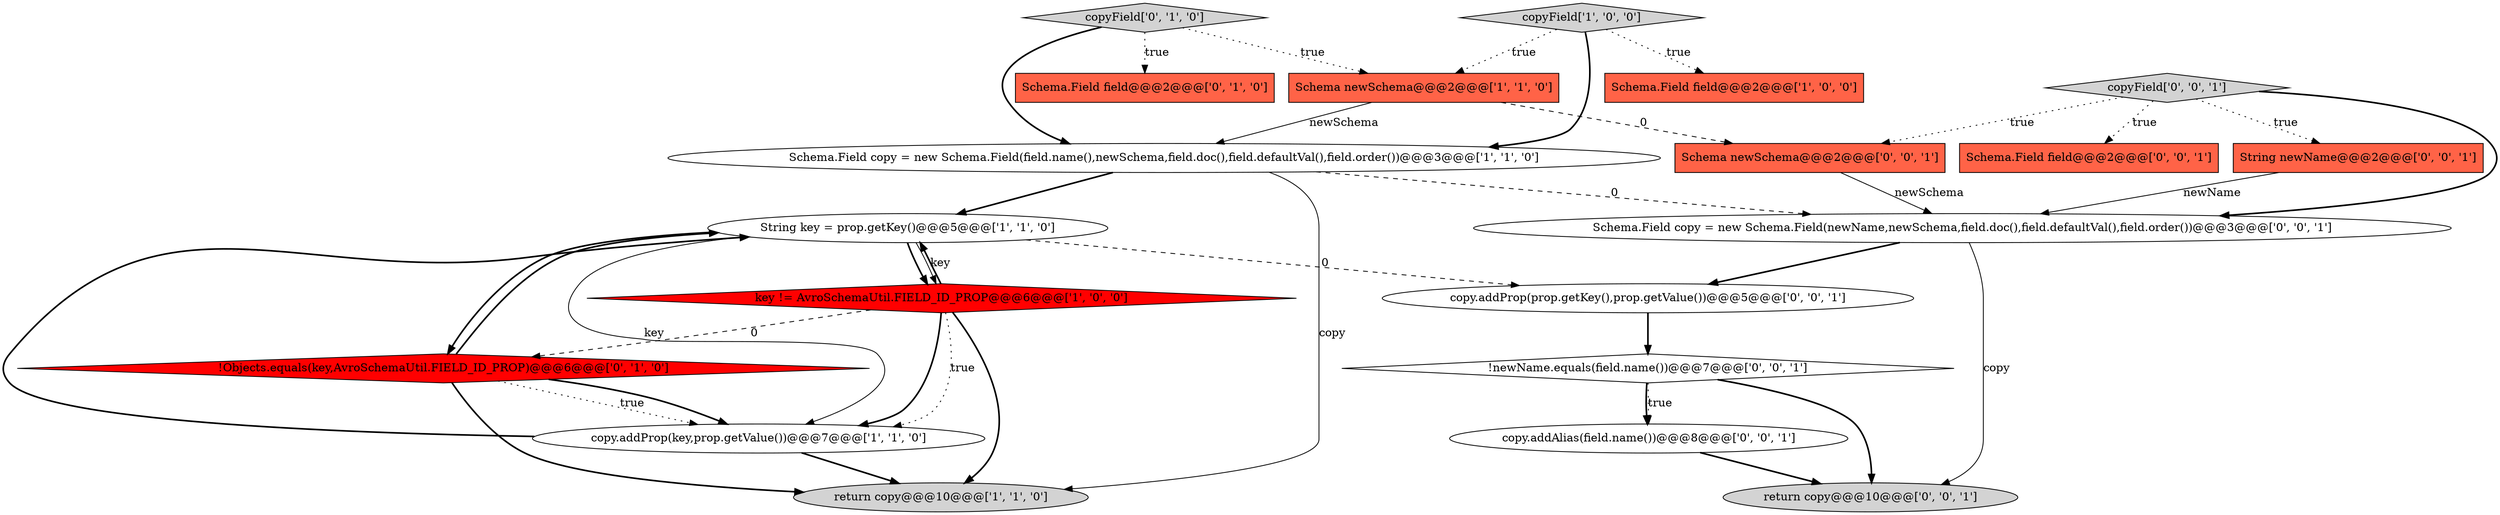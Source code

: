 digraph {
18 [style = filled, label = "return copy@@@10@@@['0', '0', '1']", fillcolor = lightgray, shape = ellipse image = "AAA0AAABBB3BBB"];
2 [style = filled, label = "String key = prop.getKey()@@@5@@@['1', '1', '0']", fillcolor = white, shape = ellipse image = "AAA0AAABBB1BBB"];
3 [style = filled, label = "Schema.Field field@@@2@@@['1', '0', '0']", fillcolor = tomato, shape = box image = "AAA0AAABBB1BBB"];
13 [style = filled, label = "copy.addAlias(field.name())@@@8@@@['0', '0', '1']", fillcolor = white, shape = ellipse image = "AAA0AAABBB3BBB"];
9 [style = filled, label = "copyField['0', '1', '0']", fillcolor = lightgray, shape = diamond image = "AAA0AAABBB2BBB"];
11 [style = filled, label = "copy.addProp(prop.getKey(),prop.getValue())@@@5@@@['0', '0', '1']", fillcolor = white, shape = ellipse image = "AAA0AAABBB3BBB"];
10 [style = filled, label = "!Objects.equals(key,AvroSchemaUtil.FIELD_ID_PROP)@@@6@@@['0', '1', '0']", fillcolor = red, shape = diamond image = "AAA1AAABBB2BBB"];
15 [style = filled, label = "String newName@@@2@@@['0', '0', '1']", fillcolor = tomato, shape = box image = "AAA0AAABBB3BBB"];
19 [style = filled, label = "Schema newSchema@@@2@@@['0', '0', '1']", fillcolor = tomato, shape = box image = "AAA0AAABBB3BBB"];
14 [style = filled, label = "Schema.Field field@@@2@@@['0', '0', '1']", fillcolor = tomato, shape = box image = "AAA0AAABBB3BBB"];
17 [style = filled, label = "copyField['0', '0', '1']", fillcolor = lightgray, shape = diamond image = "AAA0AAABBB3BBB"];
0 [style = filled, label = "return copy@@@10@@@['1', '1', '0']", fillcolor = lightgray, shape = ellipse image = "AAA0AAABBB1BBB"];
6 [style = filled, label = "Schema newSchema@@@2@@@['1', '1', '0']", fillcolor = tomato, shape = box image = "AAA0AAABBB1BBB"];
12 [style = filled, label = "!newName.equals(field.name())@@@7@@@['0', '0', '1']", fillcolor = white, shape = diamond image = "AAA0AAABBB3BBB"];
7 [style = filled, label = "Schema.Field copy = new Schema.Field(field.name(),newSchema,field.doc(),field.defaultVal(),field.order())@@@3@@@['1', '1', '0']", fillcolor = white, shape = ellipse image = "AAA0AAABBB1BBB"];
5 [style = filled, label = "copyField['1', '0', '0']", fillcolor = lightgray, shape = diamond image = "AAA0AAABBB1BBB"];
8 [style = filled, label = "Schema.Field field@@@2@@@['0', '1', '0']", fillcolor = tomato, shape = box image = "AAA0AAABBB2BBB"];
16 [style = filled, label = "Schema.Field copy = new Schema.Field(newName,newSchema,field.doc(),field.defaultVal(),field.order())@@@3@@@['0', '0', '1']", fillcolor = white, shape = ellipse image = "AAA0AAABBB3BBB"];
1 [style = filled, label = "copy.addProp(key,prop.getValue())@@@7@@@['1', '1', '0']", fillcolor = white, shape = ellipse image = "AAA0AAABBB1BBB"];
4 [style = filled, label = "key != AvroSchemaUtil.FIELD_ID_PROP@@@6@@@['1', '0', '0']", fillcolor = red, shape = diamond image = "AAA1AAABBB1BBB"];
16->11 [style = bold, label=""];
4->1 [style = dotted, label="true"];
7->16 [style = dashed, label="0"];
2->1 [style = solid, label="key"];
2->4 [style = solid, label="key"];
16->18 [style = solid, label="copy"];
5->6 [style = dotted, label="true"];
17->14 [style = dotted, label="true"];
11->12 [style = bold, label=""];
4->2 [style = bold, label=""];
1->0 [style = bold, label=""];
5->3 [style = dotted, label="true"];
9->7 [style = bold, label=""];
2->10 [style = bold, label=""];
9->6 [style = dotted, label="true"];
2->4 [style = bold, label=""];
4->0 [style = bold, label=""];
9->8 [style = dotted, label="true"];
7->0 [style = solid, label="copy"];
12->13 [style = bold, label=""];
12->13 [style = dotted, label="true"];
6->7 [style = solid, label="newSchema"];
17->15 [style = dotted, label="true"];
7->2 [style = bold, label=""];
10->0 [style = bold, label=""];
6->19 [style = dashed, label="0"];
12->18 [style = bold, label=""];
17->19 [style = dotted, label="true"];
5->7 [style = bold, label=""];
2->11 [style = dashed, label="0"];
10->2 [style = bold, label=""];
4->1 [style = bold, label=""];
15->16 [style = solid, label="newName"];
1->2 [style = bold, label=""];
10->1 [style = dotted, label="true"];
4->10 [style = dashed, label="0"];
10->1 [style = bold, label=""];
17->16 [style = bold, label=""];
13->18 [style = bold, label=""];
19->16 [style = solid, label="newSchema"];
}
